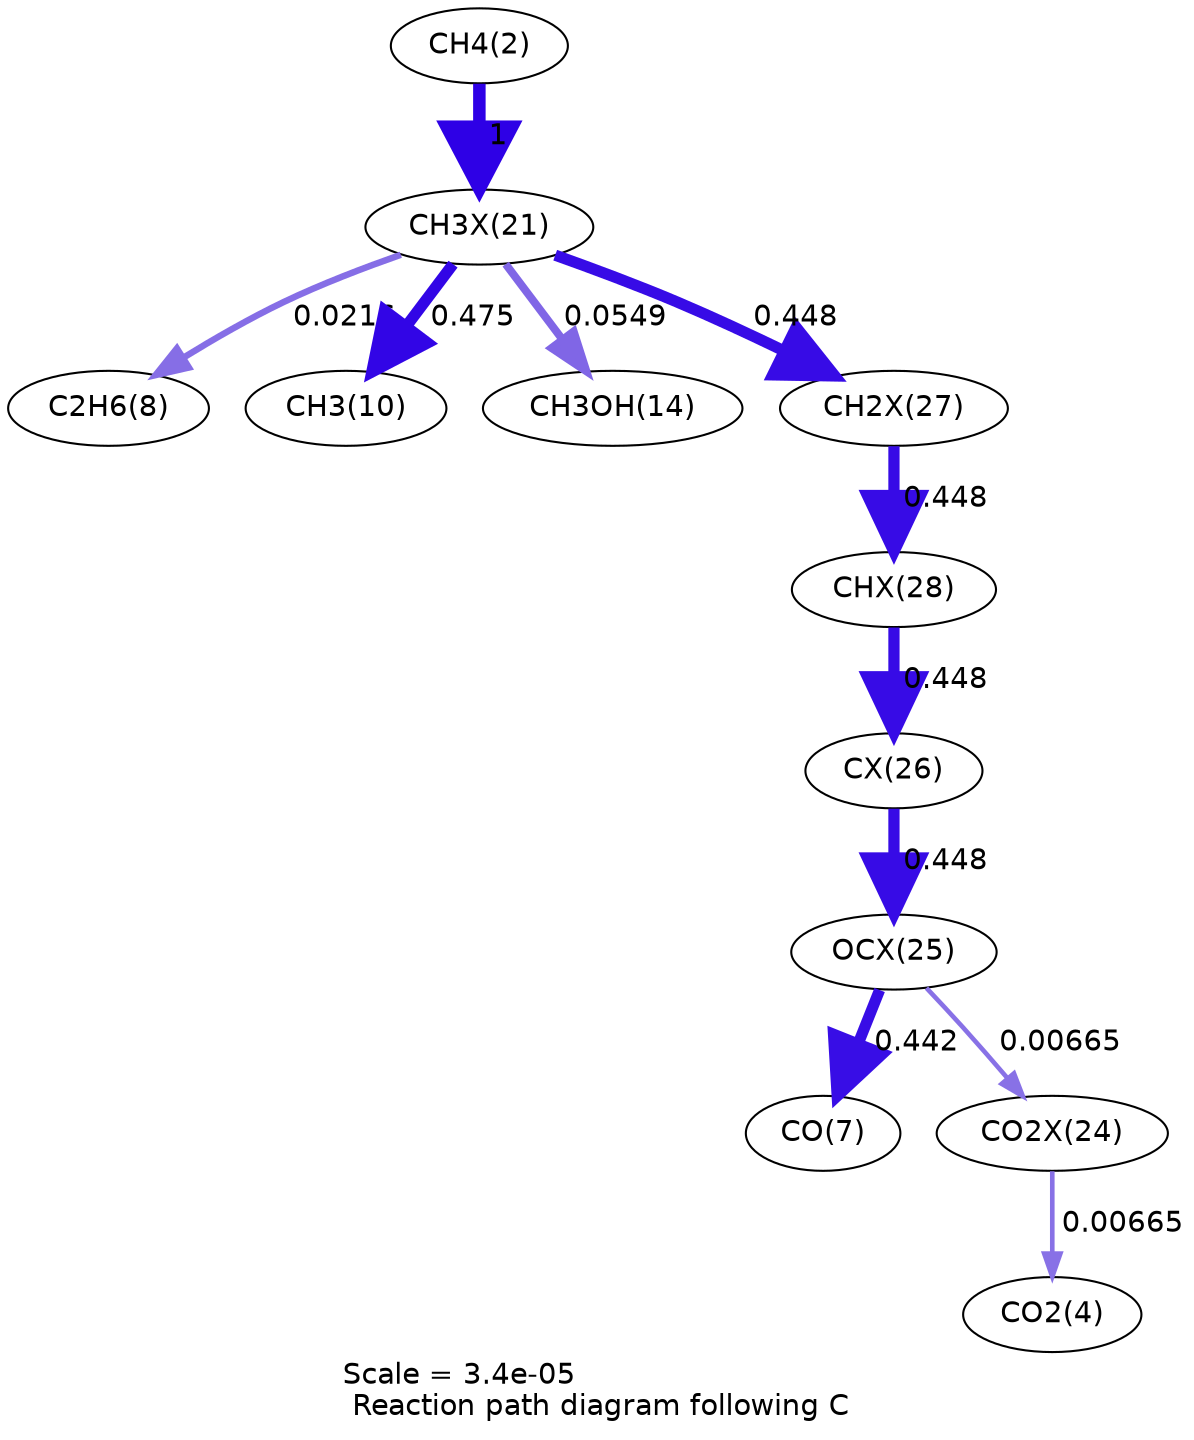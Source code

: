 digraph reaction_paths {
center=1;
s4 -> s27[fontname="Helvetica", penwidth=6, arrowsize=3, color="0.7, 1.5, 0.9"
, label=" 1"];
s27 -> s10[fontname="Helvetica", penwidth=3.1, arrowsize=1.55, color="0.7, 0.522, 0.9"
, label=" 0.0216"];
s27 -> s12[fontname="Helvetica", penwidth=5.44, arrowsize=2.72, color="0.7, 0.975, 0.9"
, label=" 0.475"];
s27 -> s16[fontname="Helvetica", penwidth=3.81, arrowsize=1.9, color="0.7, 0.555, 0.9"
, label=" 0.0549"];
s27 -> s33[fontname="Helvetica", penwidth=5.39, arrowsize=2.7, color="0.7, 0.948, 0.9"
, label=" 0.448"];
s33 -> s34[fontname="Helvetica", penwidth=5.39, arrowsize=2.7, color="0.7, 0.948, 0.9"
, label=" 0.448"];
s34 -> s32[fontname="Helvetica", penwidth=5.39, arrowsize=2.7, color="0.7, 0.948, 0.9"
, label=" 0.448"];
s32 -> s31[fontname="Helvetica", penwidth=5.39, arrowsize=2.7, color="0.7, 0.948, 0.9"
, label=" 0.448"];
s31 -> s9[fontname="Helvetica", penwidth=5.38, arrowsize=2.69, color="0.7, 0.942, 0.9"
, label=" 0.442"];
s31 -> s30[fontname="Helvetica", penwidth=2.22, arrowsize=1.11, color="0.7, 0.507, 0.9"
, label=" 0.00665"];
s30 -> s6[fontname="Helvetica", penwidth=2.22, arrowsize=1.11, color="0.7, 0.507, 0.9"
, label=" 0.00665"];
s4 [ fontname="Helvetica", label="CH4(2)"];
s6 [ fontname="Helvetica", label="CO2(4)"];
s9 [ fontname="Helvetica", label="CO(7)"];
s10 [ fontname="Helvetica", label="C2H6(8)"];
s12 [ fontname="Helvetica", label="CH3(10)"];
s16 [ fontname="Helvetica", label="CH3OH(14)"];
s27 [ fontname="Helvetica", label="CH3X(21)"];
s30 [ fontname="Helvetica", label="CO2X(24)"];
s31 [ fontname="Helvetica", label="OCX(25)"];
s32 [ fontname="Helvetica", label="CX(26)"];
s33 [ fontname="Helvetica", label="CH2X(27)"];
s34 [ fontname="Helvetica", label="CHX(28)"];
 label = "Scale = 3.4e-05\l Reaction path diagram following C";
 fontname = "Helvetica";
}
